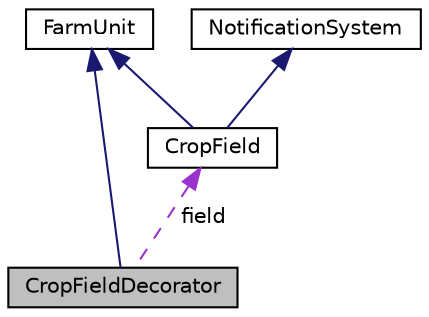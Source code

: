 digraph "CropFieldDecorator"
{
 // LATEX_PDF_SIZE
  edge [fontname="Helvetica",fontsize="10",labelfontname="Helvetica",labelfontsize="10"];
  node [fontname="Helvetica",fontsize="10",shape=record];
  Node1 [label="CropFieldDecorator",height=0.2,width=0.4,color="black", fillcolor="grey75", style="filled", fontcolor="black",tooltip=" "];
  Node2 -> Node1 [dir="back",color="midnightblue",fontsize="10",style="solid"];
  Node2 [label="FarmUnit",height=0.2,width=0.4,color="black", fillcolor="white", style="filled",URL="$classFarmUnit.html",tooltip=" "];
  Node3 -> Node1 [dir="back",color="darkorchid3",fontsize="10",style="dashed",label=" field" ];
  Node3 [label="CropField",height=0.2,width=0.4,color="black", fillcolor="white", style="filled",URL="$classCropField.html",tooltip="Represents a crop field unit in the farm system."];
  Node2 -> Node3 [dir="back",color="midnightblue",fontsize="10",style="solid"];
  Node4 -> Node3 [dir="back",color="midnightblue",fontsize="10",style="solid"];
  Node4 [label="NotificationSystem",height=0.2,width=0.4,color="black", fillcolor="white", style="filled",URL="$classNotificationSystem.html",tooltip="Implements the Subject role in the Observer design pattern."];
}
